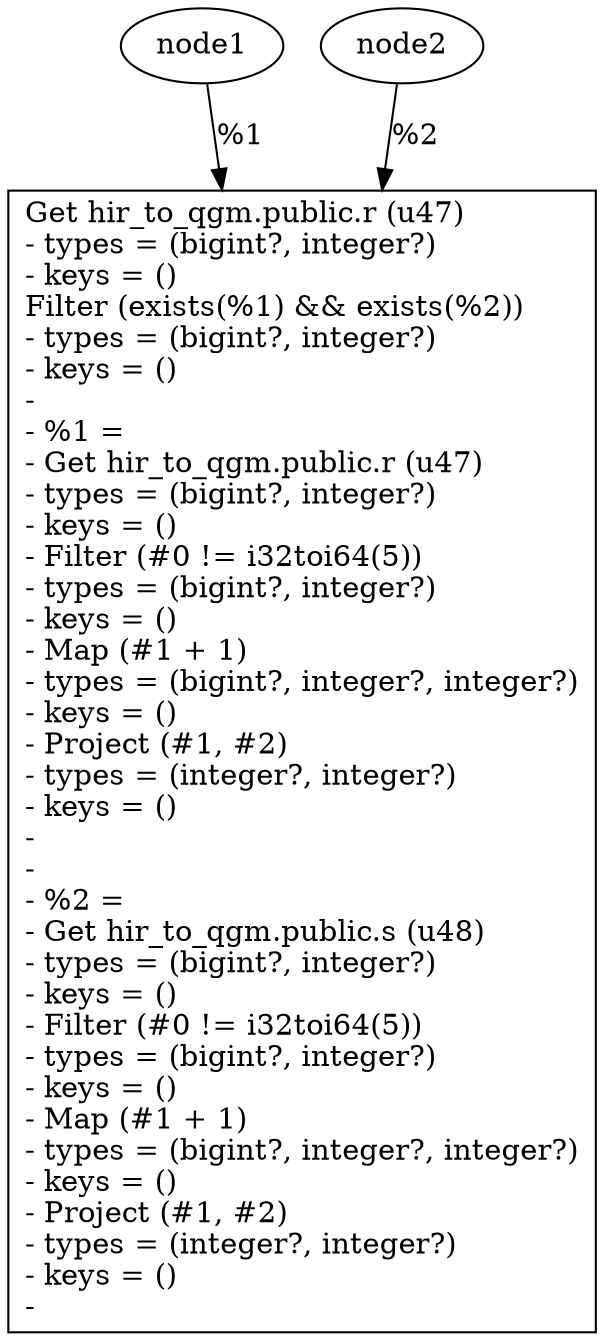 digraph G {
    node0 [shape = record, label="Get hir_to_qgm.public.r (u47)\l- types = (bigint?, integer?)\l- keys = ()\lFilter (exists(%1) && exists(%2))\l- types = (bigint?, integer?)\l- keys = ()\l-\l- %1 =\l- Get hir_to_qgm.public.r (u47)\l- types = (bigint?, integer?)\l- keys = ()\l- Filter (#0 != i32toi64(5))\l- types = (bigint?, integer?)\l- keys = ()\l- Map (#1 + 1)\l- types = (bigint?, integer?, integer?)\l- keys = ()\l- Project (#1, #2)\l- types = (integer?, integer?)\l- keys = ()\l-\l-\l- %2 =\l- Get hir_to_qgm.public.s (u48)\l- types = (bigint?, integer?)\l- keys = ()\l- Filter (#0 != i32toi64(5))\l- types = (bigint?, integer?)\l- keys = ()\l- Map (#1 + 1)\l- types = (bigint?, integer?, integer?)\l- keys = ()\l- Project (#1, #2)\l- types = (integer?, integer?)\l- keys = ()\l-\l"]
    node1 -> node0 [label = "%1\l"]
    node2 -> node0 [label = "%2\l"]
}
